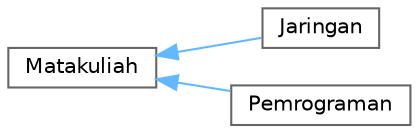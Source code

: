 digraph "Graphical Class Hierarchy"
{
 // LATEX_PDF_SIZE
  bgcolor="transparent";
  edge [fontname=Helvetica,fontsize=10,labelfontname=Helvetica,labelfontsize=10];
  node [fontname=Helvetica,fontsize=10,shape=box,height=0.2,width=0.4];
  rankdir="LR";
  Node0 [id="Node000000",label="Matakuliah",height=0.2,width=0.4,color="grey40", fillcolor="white", style="filled",URL="$class_matakuliah.html",tooltip="base class"];
  Node0 -> Node1 [id="edge1_Node000000_Node000001",dir="back",color="steelblue1",style="solid",tooltip=" "];
  Node1 [id="Node000001",label="Jaringan",height=0.2,width=0.4,color="grey40", fillcolor="white", style="filled",URL="$class_jaringan.html",tooltip=" "];
  Node0 -> Node2 [id="edge2_Node000000_Node000002",dir="back",color="steelblue1",style="solid",tooltip=" "];
  Node2 [id="Node000002",label="Pemrograman",height=0.2,width=0.4,color="grey40", fillcolor="white", style="filled",URL="$class_pemrograman.html",tooltip=" "];
}

